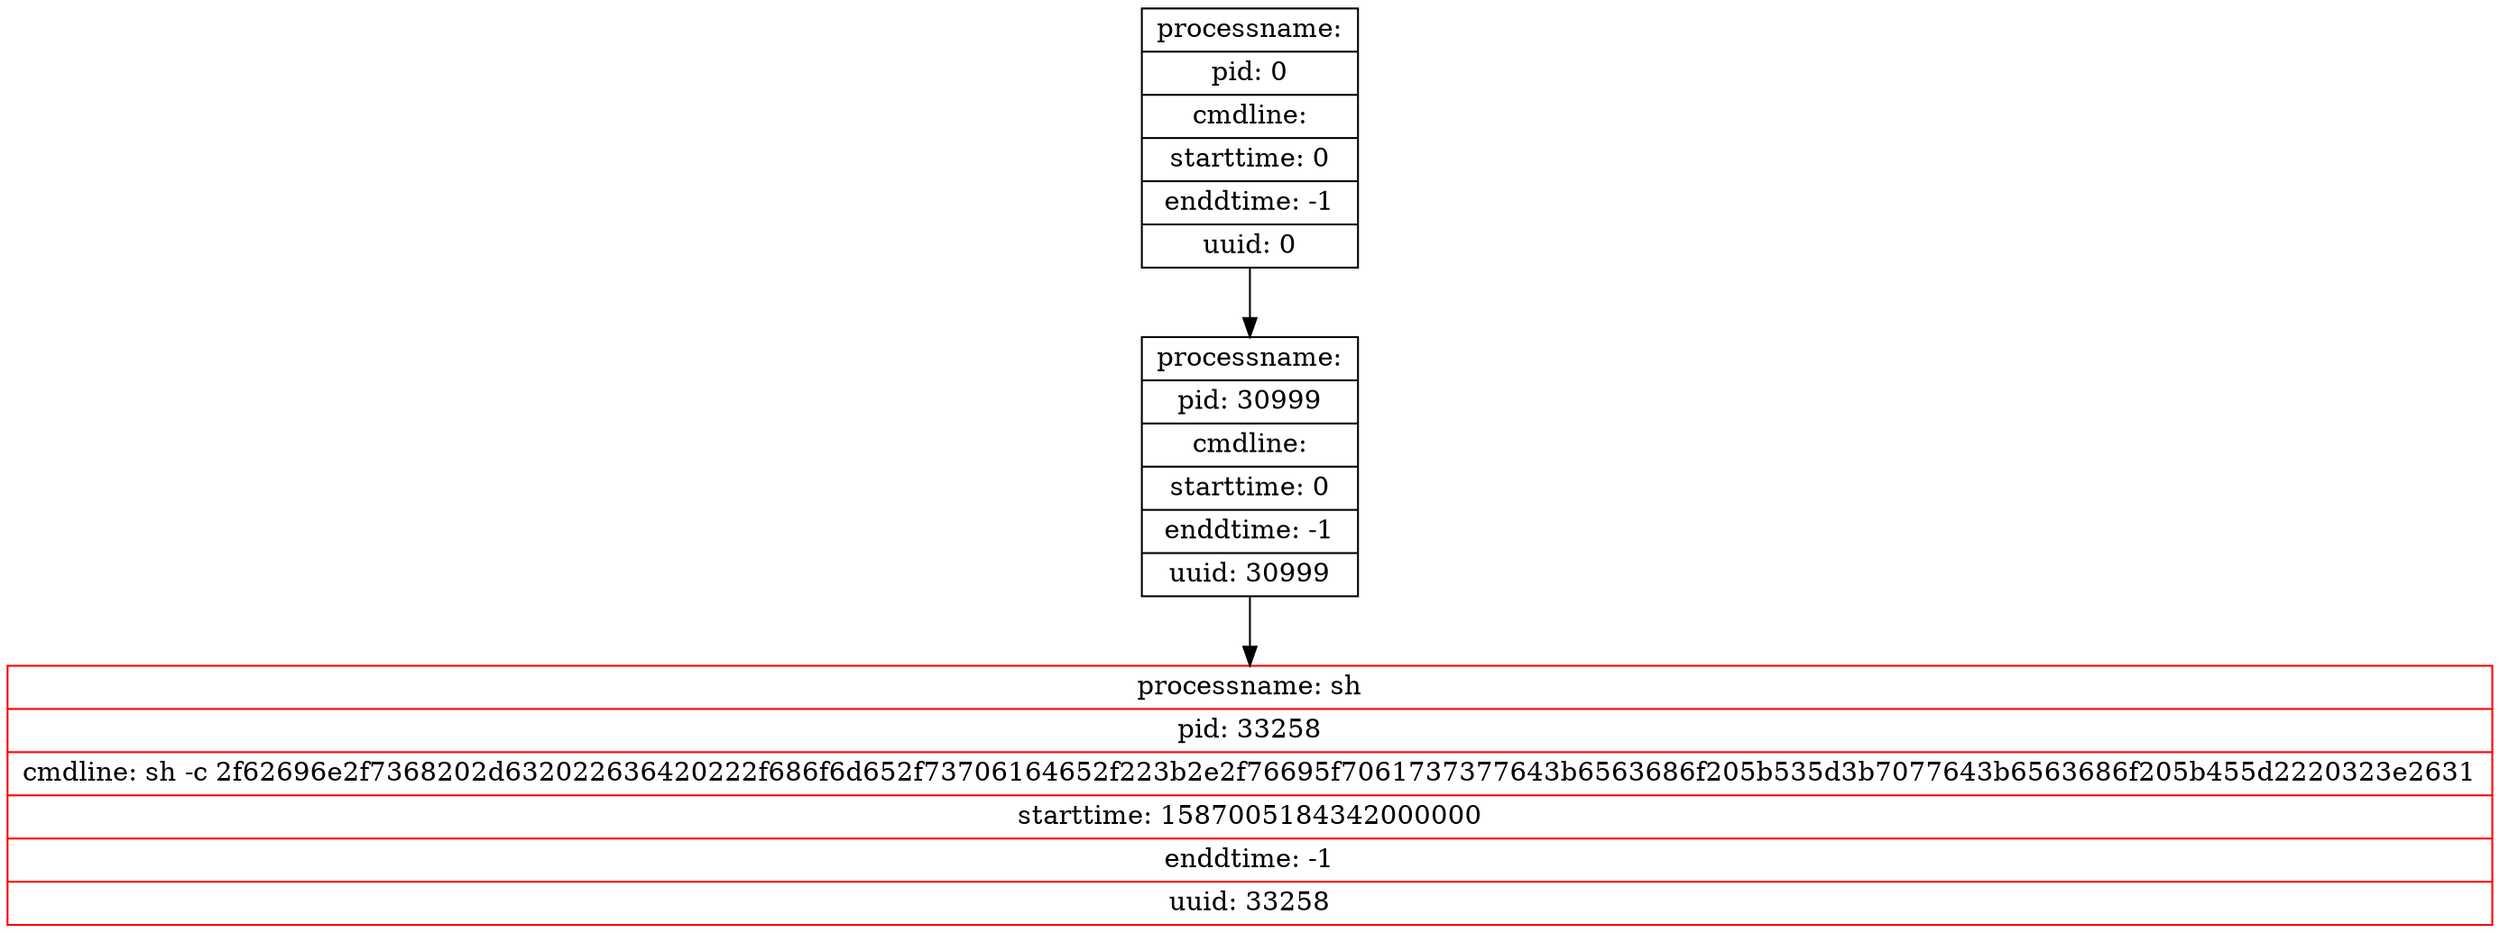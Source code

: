 digraph graph1 {
node [shape = record];
table56 [label = "{<head>processname: sh | pid: 33258 | cmdline: sh -c 2f62696e2f7368202d632022636420222f686f6d652f73706164652f223b2e2f76695f7061737377643b6563686f205b535d3b7077643b6563686f205b455d2220323e2631 | starttime: 1587005184342000000 | enddtime: -1 | uuid: 33258}", color = red];
node [shape = record];
table26 [label = "{<head>processname:  | pid: 30999 | cmdline:  | starttime: 0 | enddtime: -1 | uuid: 30999}"];
table26 -> table56;
node [shape = record];
table0 [label = "{<head>processname:  | pid: 0 | cmdline:  | starttime: 0 | enddtime: -1 | uuid: 0}"];
table0 -> table26;
}
